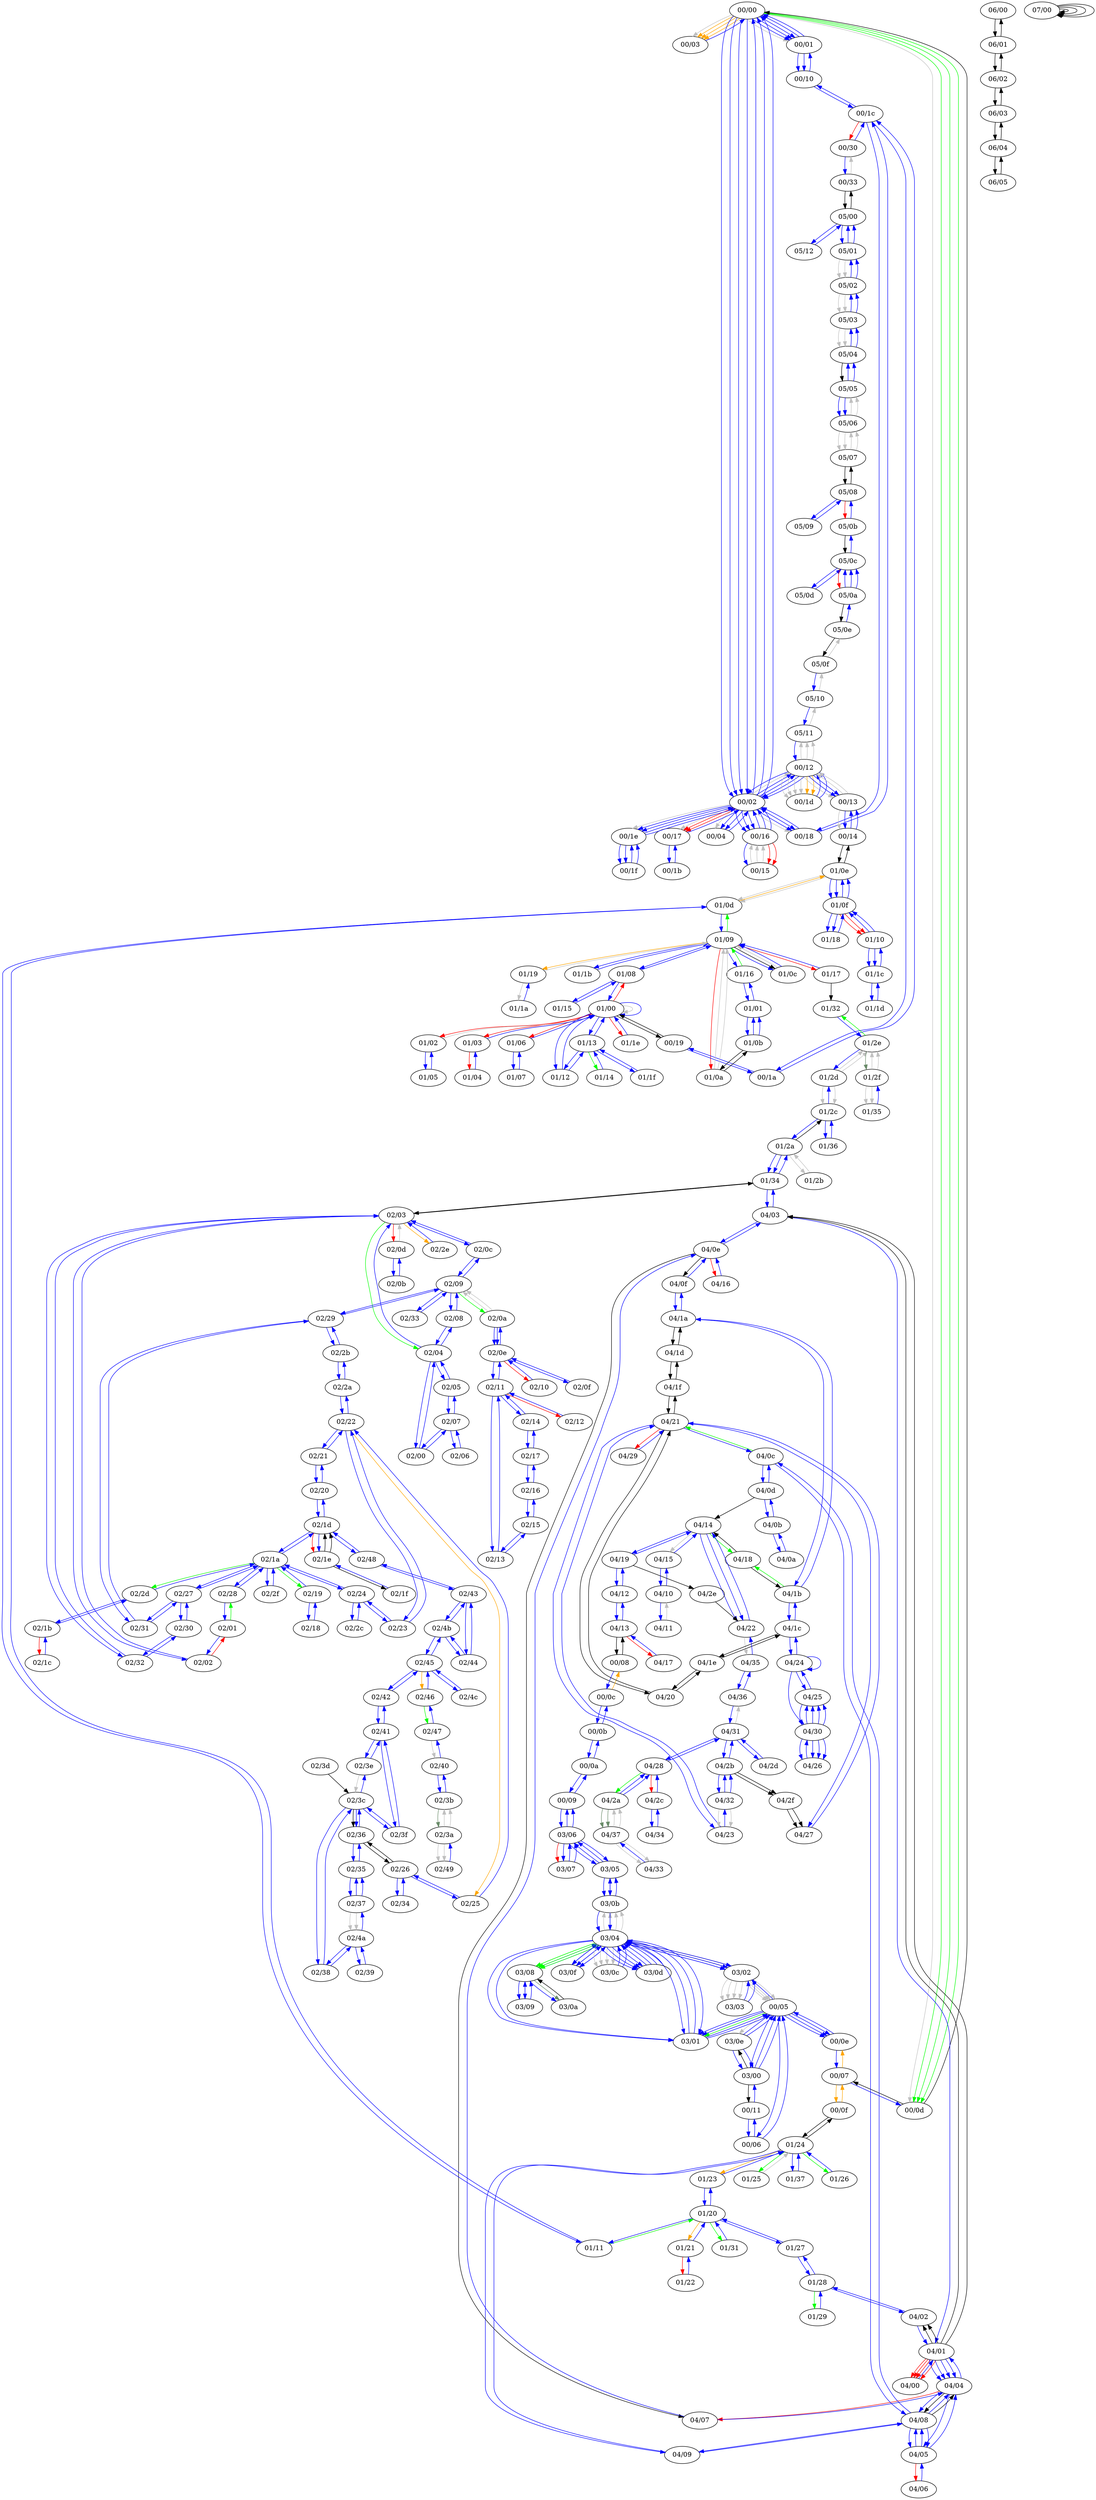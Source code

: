 digraph G {
	"00/00" -> "00/03" [color=grey];
	"00/00" -> "00/03" [color=orange];
	"00/00" -> "00/03" [color=orange];
	"00/00" -> "00/03" [color=orange];
	"00/00" -> "00/01" [color=grey];
	"00/00" -> "00/01" [color=blue];
	"00/00" -> "00/01" [color=blue];
	"00/00" -> "00/01" [color=blue];
	"00/00" -> "00/02" [color=blue];
	"00/00" -> "00/02" [color=blue];
	"00/00" -> "00/02" [color=blue];
	"00/00" -> "00/02" [color=blue];
	"00/00" -> "00/0d" [color=grey];
	"00/00" -> "00/0d" [color=green];
	"00/00" -> "00/0d" [color=green];
	"00/00" -> "00/0d" [color=green];
	"00/01" -> "00/10" [color=blue];
	"00/01" -> "00/10" [color=blue];
	"00/01" -> "00/00" [color=blue];
	"00/01" -> "00/00" [color=blue];
	"00/02" -> "00/18" [color=grey];
	"00/02" -> "00/18" [color=blue];
	"00/02" -> "00/18" [color=blue];
	"00/02" -> "00/00" [color=blue];
	"00/02" -> "00/00" [color=blue];
	"00/02" -> "00/00" [color=blue];
	"00/02" -> "00/04" [color=grey];
	"00/02" -> "00/04" [color=blue];
	"00/02" -> "00/04" [color=blue];
	"00/02" -> "00/16" [color=blue];
	"00/02" -> "00/16" [color=blue];
	"00/02" -> "00/16" [color=blue];
	"00/02" -> "00/1e" [color=grey];
	"00/02" -> "00/1e" [color=blue];
	"00/02" -> "00/1e" [color=blue];
	"00/02" -> "00/17" [color=grey];
	"00/02" -> "00/17" [color=red];
	"00/02" -> "00/17" [color=red];
	"00/02" -> "00/12" [color=grey];
	"00/02" -> "00/12" [color=blue];
	"00/02" -> "00/12" [color=blue];
	"00/03" -> "00/00" [color=blue];
	"00/04" -> "00/02" [color=blue];
	"01/1b" -> "01/09" [color=blue];
	"01/1e" -> "01/00" [color=blue];
	"01/1f" -> "01/13" [color=blue];
	"02/2f" -> "02/1a" [color=blue];
	"02/34" -> "02/26" [color=blue];
	"04/29" -> "04/21" [color=blue];
	"05/0d" -> "05/0c" [color=blue];
	"00/05" -> "03/02" [color=blue];
	"00/05" -> "03/00" [color=blue];
	"00/05" -> "00/06" [color=blue];
	"00/05" -> "00/0e" [color=blue];
	"00/05" -> "03/01" [color=blue];
	"00/05" -> "00/0e" [color=blue];
	"00/05" -> "03/01" [color=blue];
	"00/05" -> "03/0e" [color=grey];
	"00/05" -> "00/0e" [color=blue];
	"00/05" -> "03/01" [color=green];
	"00/06" -> "00/05" [color=blue];
	"00/06" -> "00/11" [color=blue];
	"00/07" -> "00/0d" [color=blue];
	"00/07" -> "00/0e" [color=orange];
	"00/07" -> "00/0f" [color=orange];
	"00/08" -> "00/0c" [color=blue];
	"00/08" -> "04/13" [];
	"00/09" -> "03/06" [color=blue];
	"00/09" -> "00/0a" [color=blue];
	"00/0a" -> "00/09" [color=blue];
	"00/0a" -> "00/0b" [color=blue];
	"00/0b" -> "00/0a" [color=blue];
	"00/0b" -> "00/0c" [color=blue];
	"00/0c" -> "00/0b" [color=blue];
	"00/0c" -> "00/08" [color=orange];
	"00/0d" -> "00/00" [];
	"00/0d" -> "00/07" [];
	"00/0e" -> "00/07" [color=blue];
	"00/0e" -> "00/05" [color=blue];
	"00/0f" -> "00/07" [color=orange];
	"00/0f" -> "01/24" [];
	"00/10" -> "00/1c" [color=blue];
	"00/10" -> "00/01" [color=blue];
	"00/11" -> "00/06" [color=blue];
	"00/11" -> "03/00" [color=blue];
	"00/12" -> "00/02" [color=blue];
	"00/12" -> "00/02" [color=blue];
	"00/12" -> "00/02" [color=blue];
	"00/12" -> "00/1d" [color=grey];
	"00/12" -> "00/1d" [color=grey];
	"00/12" -> "00/1d" [color=grey];
	"00/12" -> "00/1d" [color=grey];
	"00/12" -> "00/1d" [color=orange];
	"00/12" -> "00/1d" [color=orange];
	"00/12" -> "05/11" [color=grey];
	"00/12" -> "05/11" [color=grey];
	"00/12" -> "05/11" [color=grey];
	"00/12" -> "00/13" [color=grey];
	"00/12" -> "00/13" [color=blue];
	"00/12" -> "00/13" [color=blue];
	"00/13" -> "00/12" [color=grey];
	"00/13" -> "00/12" [color=grey];
	"00/13" -> "00/14" [color=grey];
	"00/13" -> "00/14" [color=blue];
	"00/14" -> "00/13" [color=blue];
	"00/14" -> "00/13" [color=blue];
	"00/14" -> "01/0e" [];
	"00/15" -> "00/16" [color=grey];
	"00/15" -> "00/16" [color=grey];
	"00/15" -> "00/16" [color=grey];
	"00/16" -> "00/02" [color=blue];
	"00/16" -> "00/02" [color=blue];
	"00/16" -> "00/02" [color=blue];
	"00/16" -> "00/15" [color=blue];
	"00/16" -> "00/15" [color=red];
	"00/16" -> "00/15" [color=red];
	"00/17" -> "00/02" [color=blue];
	"00/17" -> "00/1b" [color=blue];
	"00/18" -> "00/02" [color=blue];
	"00/18" -> "00/1c" [color=blue];
	"00/19" -> "00/1a" [color=blue];
	"00/19" -> "01/00" [];
	"00/1a" -> "00/19" [color=blue];
	"00/1a" -> "00/1c" [color=blue];
	"00/1b" -> "00/17" [color=blue];
	"04/16" -> "04/0e" [color=blue];
	"00/1c" -> "00/10" [color=blue];
	"00/1c" -> "00/18" [color=blue];
	"00/1c" -> "00/1a" [color=blue];
	"00/1c" -> "00/30" [color=red];
	"00/1d" -> "00/12" [color=blue];
	"00/1d" -> "00/12" [color=blue];
	"00/1e" -> "00/1f" [color=blue];
	"00/1e" -> "00/1f" [color=blue];
	"00/1e" -> "00/02" [color=blue];
	"00/1e" -> "00/02" [color=blue];
	"00/1f" -> "00/1e" [color=blue];
	"00/1f" -> "00/1e" [color=blue];
	"01/00" -> "01/02" [color=red];
	"01/00" -> "01/03" [color=red];
	"01/00" -> "01/1e" [color=red];
	"01/00" -> "01/06" [color=red];
	"01/00" -> "01/08" [color=red];
	"01/00" -> "01/00" [color=grey];
	"01/00" -> "01/00" [color=blue];
	"01/00" -> "01/12" [color=blue];
	"01/00" -> "01/13" [color=blue];
	"01/00" -> "00/19" [];
	"01/01" -> "01/0b" [color=blue];
	"01/01" -> "01/16" [color=blue];
	"01/02" -> "01/05" [color=blue];
	"01/02" -> "01/00" [color=grey];
	"01/03" -> "01/00" [color=blue];
	"01/03" -> "01/04" [color=red];
	"01/04" -> "01/03" [color=blue];
	"01/05" -> "01/02" [color=blue];
	"02/2e" -> "02/03" [color=blue];
	"03/09" -> "03/08" [color=blue];
	"03/09" -> "03/08" [color=blue];
	"01/06" -> "01/00" [color=blue];
	"01/06" -> "01/07" [color=blue];
	"01/07" -> "01/06" [color=blue];
	"01/08" -> "01/00" [color=blue];
	"01/08" -> "01/09" [color=blue];
	"01/08" -> "01/15" [color=blue];
	"01/09" -> "01/1b" [color=blue];
	"01/09" -> "01/0a" [color=red];
	"01/09" -> "01/08" [color=blue];
	"01/09" -> "01/0c" [color=blue];
	"01/09" -> "01/19" [color=orange];
	"01/09" -> "01/16" [color=blue];
	"01/09" -> "01/0d" [color=green];
	"01/09" -> "01/17" [color=red];
	"01/09" -> "01/0c" [];
	"01/0a" -> "01/09" [color=grey];
	"01/0a" -> "01/09" [color=grey];
	"01/0a" -> "01/0b" [];
	"01/0b" -> "01/01" [color=blue];
	"01/0b" -> "01/01" [color=blue];
	"01/0b" -> "01/0a" [];
	"01/0c" -> "01/09" [color=grey];
	"01/0c" -> "01/09" [color=blue];
	"01/0d" -> "01/09" [color=blue];
	"01/0d" -> "01/0e" [color=orange];
	"01/0d" -> "01/11" [color=blue];
	"01/0e" -> "01/0d" [color=grey];
	"01/0e" -> "01/0d" [color=grey];
	"01/0e" -> "01/0f" [color=blue];
	"01/0e" -> "01/0f" [color=blue];
	"01/0e" -> "00/14" [];
	"01/0f" -> "01/0e" [color=blue];
	"01/0f" -> "01/0e" [color=blue];
	"01/0f" -> "01/10" [color=red];
	"01/0f" -> "01/10" [color=red];
	"01/0f" -> "01/18" [color=blue];
	"01/0f" -> "01/18" [color=blue];
	"01/10" -> "01/1c" [color=blue];
	"01/10" -> "01/1c" [color=blue];
	"01/10" -> "01/0f" [color=blue];
	"01/10" -> "01/0f" [color=blue];
	"01/11" -> "01/0d" [color=blue];
	"01/11" -> "01/20" [color=green];
	"01/12" -> "01/13" [color=blue];
	"01/12" -> "01/00" [color=blue];
	"01/13" -> "01/14" [color=green];
	"01/13" -> "01/12" [color=blue];
	"01/13" -> "01/1f" [color=blue];
	"01/13" -> "01/00" [color=blue];
	"01/14" -> "01/13" [color=blue];
	"01/15" -> "01/08" [color=blue];
	"01/31" -> "01/20" [color=blue];
	"01/16" -> "01/09" [color=green];
	"01/16" -> "01/01" [color=blue];
	"01/17" -> "01/09" [color=blue];
	"01/17" -> "01/32" [];
	"01/18" -> "01/0f" [color=blue];
	"01/19" -> "01/09" [color=grey];
	"01/19" -> "01/1a" [color=grey];
	"01/1a" -> "01/19" [color=blue];
	"01/1c" -> "01/1d" [color=blue];
	"01/1c" -> "01/10" [color=blue];
	"01/1d" -> "01/1c" [color=blue];
	"01/20" -> "01/23" [color=blue];
	"01/20" -> "01/11" [color=blue];
	"01/20" -> "01/21" [color=orange];
	"01/20" -> "01/31" [color=green];
	"01/20" -> "01/27" [color=blue];
	"01/21" -> "01/22" [color=red];
	"01/21" -> "01/20" [color=blue];
	"01/22" -> "01/21" [color=blue];
	"01/23" -> "01/20" [color=blue];
	"01/23" -> "01/24" [color=blue];
	"01/24" -> "01/25" [color=green];
	"01/24" -> "04/09" [color=blue];
	"01/24" -> "01/37" [color=blue];
	"01/24" -> "01/23" [color=orange];
	"01/24" -> "01/26" [color=green];
	"01/24" -> "00/0f" [];
	"01/25" -> "01/24" [color=grey];
	"01/26" -> "01/24" [color=blue];
	"01/27" -> "01/20" [color=blue];
	"01/27" -> "01/28" [color=blue];
	"01/28" -> "01/29" [color=green];
	"01/28" -> "01/27" [color=blue];
	"01/28" -> "04/02" [color=blue];
	"01/29" -> "01/28" [color=blue];
	"01/2a" -> "01/34" [color=blue];
	"01/2a" -> "01/34" [color=blue];
	"01/2a" -> "01/2b" [color=grey];
	"01/2a" -> "01/2c" [];
	"01/2b" -> "01/2a" [color=grey];
	"01/2c" -> "01/36" [color=blue];
	"01/2c" -> "01/2a" [color=blue];
	"01/2c" -> "01/2d" [color=blue];
	"01/2d" -> "01/2c" [color=grey];
	"01/2d" -> "01/2c" [color=grey];
	"01/2d" -> "01/2e" [color=grey];
	"01/2d" -> "01/2e" [color=grey];
	"01/2e" -> "01/32" [color=green];
	"01/2e" -> "01/2d" [color=blue];
	"01/2e" -> "01/2f" [color=darkseagreen4];
	"01/2f" -> "01/2e" [color=grey];
	"01/2f" -> "01/2e" [color=grey];
	"01/2f" -> "01/35" [color=grey];
	"01/2f" -> "01/35" [color=grey];
	"00/30" -> "00/1c" [color=blue];
	"00/30" -> "00/33" [color=blue];
	"01/32" -> "01/2e" [color=blue];
	"00/33" -> "00/30" [color=grey];
	"00/33" -> "05/00" [];
	"01/34" -> "04/03" [color=blue];
	"01/34" -> "01/2a" [color=blue];
	"01/34" -> "02/03" [];
	"01/35" -> "01/2f" [color=blue];
	"01/36" -> "01/2c" [color=blue];
	"01/37" -> "01/24" [color=blue];
	"02/0f" -> "02/0e" [color=blue];
	"02/33" -> "02/09" [color=blue];
	"02/4c" -> "02/45" [color=blue];
	"03/0f" -> "03/04" [color=blue];
	"03/0f" -> "03/04" [color=blue];
	"04/00" -> "04/01" [color=blue];
	"04/17" -> "04/13" [color=blue];
	"05/12" -> "05/00" [color=blue];
	"02/00" -> "02/07" [color=blue];
	"02/00" -> "02/04" [color=blue];
	"02/01" -> "02/02" [color=blue];
	"02/01" -> "02/28" [color=green];
	"02/02" -> "02/03" [color=blue];
	"02/02" -> "02/01" [color=red];
	"02/03" -> "02/04" [color=green];
	"02/03" -> "02/02" [color=blue];
	"02/03" -> "02/2e" [color=orange];
	"02/03" -> "02/0d" [color=red];
	"02/03" -> "02/32" [color=blue];
	"02/03" -> "02/0c" [color=blue];
	"02/03" -> "01/34" [];
	"02/04" -> "02/05" [color=blue];
	"02/04" -> "02/00" [color=blue];
	"02/04" -> "02/03" [color=blue];
	"02/04" -> "02/08" [color=blue];
	"02/05" -> "02/07" [color=blue];
	"02/05" -> "02/04" [color=blue];
	"02/06" -> "02/07" [color=blue];
	"02/07" -> "02/05" [color=blue];
	"02/07" -> "02/06" [color=blue];
	"02/07" -> "02/00" [color=blue];
	"02/08" -> "02/04" [color=blue];
	"02/08" -> "02/09" [color=blue];
	"02/09" -> "02/08" [color=blue];
	"02/09" -> "02/0c" [color=blue];
	"02/09" -> "02/33" [color=blue];
	"02/09" -> "02/29" [color=blue];
	"02/09" -> "02/0a" [color=green];
	"02/0a" -> "02/09" [color=grey];
	"02/0a" -> "02/09" [color=grey];
	"02/0a" -> "02/0e" [color=blue];
	"02/0a" -> "02/0e" [color=blue];
	"02/0b" -> "02/0d" [color=blue];
	"02/0c" -> "02/03" [color=blue];
	"02/0c" -> "02/09" [color=blue];
	"02/0d" -> "02/03" [color=grey];
	"02/0d" -> "02/0b" [color=blue];
	"02/0e" -> "02/10" [color=red];
	"02/0e" -> "02/0a" [color=blue];
	"02/0e" -> "02/0f" [color=blue];
	"02/0e" -> "02/11" [color=blue];
	"02/10" -> "02/0e" [color=blue];
	"02/11" -> "02/0e" [color=blue];
	"02/11" -> "02/13" [color=blue];
	"02/11" -> "02/12" [color=red];
	"02/11" -> "02/14" [color=blue];
	"02/12" -> "02/11" [color=blue];
	"02/13" -> "02/15" [color=blue];
	"02/13" -> "02/11" [color=blue];
	"02/14" -> "02/17" [color=blue];
	"02/14" -> "02/11" [color=blue];
	"02/15" -> "02/13" [color=blue];
	"02/15" -> "02/16" [color=blue];
	"02/16" -> "02/17" [color=blue];
	"02/16" -> "02/15" [color=blue];
	"02/17" -> "02/16" [color=blue];
	"02/17" -> "02/14" [color=blue];
	"02/18" -> "02/19" [color=blue];
	"02/19" -> "02/18" [color=blue];
	"02/19" -> "02/1a" [color=blue];
	"02/1a" -> "02/19" [color=green];
	"02/1a" -> "02/2d" [color=green];
	"02/1a" -> "02/2f" [color=blue];
	"02/1a" -> "02/1d" [color=blue];
	"02/1a" -> "02/28" [color=blue];
	"02/1a" -> "02/27" [color=blue];
	"02/1a" -> "02/24" [color=blue];
	"02/1b" -> "02/2d" [color=blue];
	"02/1b" -> "02/1c" [color=red];
	"02/1c" -> "02/1b" [color=blue];
	"02/1d" -> "02/1a" [color=blue];
	"02/1d" -> "02/48" [color=blue];
	"02/1d" -> "02/1e" [color=red];
	"02/1d" -> "02/1e" [color=blue];
	"02/1d" -> "02/20" [color=blue];
	"02/1e" -> "02/1d" [];
	"02/1e" -> "02/1d" [];
	"02/1e" -> "02/1f" [];
	"02/1f" -> "02/1e" [color=blue];
	"02/20" -> "02/1d" [color=blue];
	"02/20" -> "02/21" [color=blue];
	"02/21" -> "02/20" [color=blue];
	"02/21" -> "02/22" [color=blue];
	"02/22" -> "02/23" [color=blue];
	"02/22" -> "02/21" [color=blue];
	"02/22" -> "02/2a" [color=blue];
	"02/22" -> "02/25" [color=orange];
	"02/23" -> "02/24" [color=blue];
	"02/23" -> "02/22" [color=blue];
	"02/24" -> "02/1a" [color=blue];
	"02/24" -> "02/2c" [color=blue];
	"02/24" -> "02/23" [color=blue];
	"02/25" -> "02/26" [color=blue];
	"02/25" -> "02/22" [color=blue];
	"02/26" -> "02/34" [color=blue];
	"02/26" -> "02/25" [color=blue];
	"02/26" -> "02/36" [];
	"02/27" -> "02/30" [color=blue];
	"02/27" -> "02/1a" [color=blue];
	"02/27" -> "02/31" [color=blue];
	"02/28" -> "02/01" [color=blue];
	"02/28" -> "02/1a" [color=blue];
	"02/29" -> "02/31" [color=blue];
	"02/29" -> "02/09" [color=blue];
	"02/29" -> "02/2b" [color=blue];
	"02/2a" -> "02/2b" [color=blue];
	"02/2a" -> "02/22" [color=blue];
	"02/2b" -> "02/29" [color=blue];
	"02/2b" -> "02/2a" [color=blue];
	"02/2c" -> "02/24" [color=blue];
	"02/2d" -> "02/1b" [color=blue];
	"02/2d" -> "02/1a" [color=blue];
	"02/30" -> "02/32" [color=blue];
	"02/30" -> "02/27" [color=blue];
	"02/31" -> "02/27" [color=blue];
	"02/31" -> "02/29" [color=blue];
	"02/32" -> "02/03" [color=blue];
	"02/32" -> "02/30" [color=blue];
	"04/2c" -> "04/28" [color=blue];
	"04/2c" -> "04/34" [color=blue];
	"02/35" -> "02/36" [color=blue];
	"02/35" -> "02/37" [color=blue];
	"02/36" -> "02/35" [color=blue];
	"02/36" -> "02/3c" [color=blue];
	"02/36" -> "02/26" [];
	"02/37" -> "02/35" [color=blue];
	"02/37" -> "02/35" [color=blue];
	"02/37" -> "02/4a" [color=grey];
	"02/37" -> "02/4a" [color=grey];
	"02/38" -> "02/4a" [color=blue];
	"02/38" -> "02/3c" [color=blue];
	"02/39" -> "02/4a" [color=blue];
	"04/34" -> "04/2c" [color=blue];
	"02/3a" -> "02/3b" [color=grey];
	"02/3a" -> "02/3b" [color=grey];
	"02/3a" -> "02/49" [color=grey];
	"02/3a" -> "02/49" [color=grey];
	"02/3b" -> "02/3a" [color=darkseagreen4];
	"02/3b" -> "02/40" [color=blue];
	"02/3c" -> "02/3e" [color=blue];
	"02/3c" -> "02/36" [color=blue];
	"02/3c" -> "02/38" [color=blue];
	"02/3c" -> "02/3f" [color=blue];
	"02/3c" -> "02/36" [];
	"02/3d" -> "02/3c" [];
	"02/3e" -> "02/41" [color=blue];
	"02/3e" -> "02/3c" [color=grey];
	"02/3f" -> "02/3c" [color=blue];
	"02/3f" -> "02/41" [color=blue];
	"02/40" -> "02/3b" [color=blue];
	"02/40" -> "02/47" [color=blue];
	"02/41" -> "02/3e" [color=blue];
	"02/41" -> "02/42" [color=blue];
	"02/41" -> "02/3f" [color=blue];
	"02/42" -> "02/45" [color=blue];
	"02/42" -> "02/41" [color=blue];
	"02/43" -> "02/48" [color=blue];
	"02/43" -> "02/44" [color=blue];
	"02/43" -> "02/4b" [color=blue];
	"02/44" -> "02/43" [color=blue];
	"02/44" -> "02/4b" [color=blue];
	"02/45" -> "02/42" [color=blue];
	"02/45" -> "02/4b" [color=blue];
	"02/45" -> "02/4c" [color=blue];
	"02/45" -> "02/46" [color=orange];
	"02/46" -> "02/45" [color=blue];
	"02/46" -> "02/47" [color=green];
	"02/47" -> "02/40" [color=grey];
	"02/47" -> "02/46" [color=blue];
	"02/48" -> "02/1d" [color=blue];
	"02/48" -> "02/43" [color=blue];
	"02/49" -> "02/3a" [color=blue];
	"02/4a" -> "02/38" [color=blue];
	"02/4a" -> "02/39" [color=blue];
	"02/4a" -> "02/37" [color=blue];
	"02/4b" -> "02/43" [color=blue];
	"02/4b" -> "02/44" [color=blue];
	"02/4b" -> "02/45" [color=blue];
	"03/00" -> "00/05" [color=blue];
	"03/00" -> "00/05" [color=blue];
	"03/00" -> "00/11" [];
	"03/00" -> "03/0e" [];
	"03/01" -> "00/05" [color=blue];
	"03/01" -> "00/05" [color=blue];
	"03/01" -> "03/04" [color=blue];
	"03/01" -> "03/04" [color=blue];
	"03/02" -> "00/05" [color=grey];
	"03/02" -> "00/05" [color=grey];
	"03/02" -> "03/03" [color=grey];
	"03/02" -> "03/03" [color=grey];
	"03/02" -> "03/04" [];
	"03/02" -> "00/05" [color=grey];
	"03/02" -> "00/05" [color=grey];
	"03/02" -> "03/03" [color=grey];
	"03/02" -> "03/03" [color=grey];
	"03/02" -> "03/04" [];
	"03/03" -> "03/02" [color=blue];
	"03/03" -> "03/02" [color=blue];
	"03/04" -> "03/02" [color=blue];
	"03/04" -> "03/02" [color=blue];
	"03/04" -> "03/01" [color=blue];
	"03/04" -> "03/01" [color=blue];
	"03/04" -> "03/0f" [color=blue];
	"03/04" -> "03/0f" [color=blue];
	"03/04" -> "03/0b" [color=grey];
	"03/04" -> "03/0b" [color=grey];
	"03/04" -> "03/0c" [color=grey];
	"03/04" -> "03/0c" [color=grey];
	"03/04" -> "03/0d" [color=blue];
	"03/04" -> "03/0d" [color=blue];
	"03/04" -> "03/08" [color=green];
	"03/04" -> "03/08" [color=green];
	"03/04" -> "03/02" [color=blue];
	"03/04" -> "03/02" [color=blue];
	"03/04" -> "03/01" [color=blue];
	"03/04" -> "03/01" [color=blue];
	"03/04" -> "03/0f" [color=blue];
	"03/04" -> "03/0f" [color=blue];
	"03/04" -> "03/0b" [color=grey];
	"03/04" -> "03/0b" [color=grey];
	"03/04" -> "03/0c" [color=grey];
	"03/04" -> "03/0c" [color=grey];
	"03/04" -> "03/0d" [color=blue];
	"03/04" -> "03/0d" [color=blue];
	"03/04" -> "03/08" [color=green];
	"03/04" -> "03/08" [color=green];
	"03/05" -> "03/0b" [color=blue];
	"03/05" -> "03/0b" [color=blue];
	"03/05" -> "03/06" [color=blue];
	"03/05" -> "03/06" [color=blue];
	"03/06" -> "03/07" [color=red];
	"03/06" -> "03/07" [color=blue];
	"03/06" -> "00/09" [color=blue];
	"03/06" -> "00/09" [color=blue];
	"03/06" -> "03/05" [color=blue];
	"03/06" -> "03/05" [color=blue];
	"03/07" -> "03/06" [color=blue];
	"03/07" -> "03/06" [color=blue];
	"03/08" -> "03/04" [color=blue];
	"03/08" -> "03/04" [color=blue];
	"03/08" -> "03/09" [color=blue];
	"03/08" -> "03/09" [color=blue];
	"03/08" -> "03/0a" [color=blue];
	"03/08" -> "03/0a" [color=darkseagreen4];
	"03/0a" -> "03/08" [];
	"03/0b" -> "03/04" [color=blue];
	"03/0b" -> "03/04" [color=blue];
	"03/0b" -> "03/05" [color=blue];
	"03/0b" -> "03/05" [color=blue];
	"03/0c" -> "03/04" [color=blue];
	"03/0c" -> "03/04" [color=blue];
	"03/0d" -> "03/04" [color=blue];
	"03/0d" -> "03/04" [color=blue];
	"03/0d" -> "03/04" [color=blue];
	"03/0d" -> "03/04" [color=blue];
	"03/0e" -> "00/05" [color=blue];
	"03/0e" -> "00/05" [color=blue];
	"03/0e" -> "03/00" [color=blue];
	"03/0e" -> "03/00" [color=blue];
	"04/01" -> "04/04" [color=blue];
	"04/01" -> "04/04" [color=blue];
	"04/01" -> "04/00" [color=red];
	"04/01" -> "04/00" [color=red];
	"04/01" -> "04/02" [];
	"04/01" -> "04/03" [];
	"04/01" -> "04/04" [color=blue];
	"04/01" -> "04/04" [color=blue];
	"04/01" -> "04/00" [color=red];
	"04/01" -> "04/00" [color=red];
	"04/01" -> "04/02" [];
	"04/01" -> "04/03" [];
	"04/02" -> "01/28" [color=blue];
	"04/02" -> "04/01" [color=blue];
	"04/03" -> "04/0e" [color=blue];
	"04/03" -> "04/01" [color=blue];
	"04/03" -> "01/34" [color=blue];
	"04/04" -> "04/08" [color=blue];
	"04/04" -> "04/05" [color=blue];
	"04/04" -> "04/07" [color=red];
	"04/04" -> "04/01" [color=blue];
	"04/04" -> "04/08" [];
	"04/05" -> "04/08" [color=blue];
	"04/05" -> "04/08" [color=blue];
	"04/05" -> "04/04" [color=blue];
	"04/05" -> "04/06" [color=red];
	"04/06" -> "04/05" [color=blue];
	"04/07" -> "04/04" [color=blue];
	"04/07" -> "04/0e" [color=blue];
	"04/08" -> "04/09" [color=blue];
	"04/08" -> "04/04" [color=blue];
	"04/08" -> "04/0c" [color=blue];
	"04/08" -> "04/05" [color=blue];
	"04/08" -> "04/05" [color=blue];
	"04/08" -> "04/04" [];
	"04/09" -> "01/24" [color=blue];
	"04/09" -> "04/08" [color=blue];
	"04/0a" -> "04/0b" [color=blue];
	"04/0b" -> "04/0a" [color=blue];
	"04/0b" -> "04/0d" [color=blue];
	"04/0c" -> "04/0d" [color=blue];
	"04/0c" -> "04/08" [color=blue];
	"04/0c" -> "04/21" [color=green];
	"04/0d" -> "04/0b" [color=blue];
	"04/0d" -> "04/0c" [color=blue];
	"04/0d" -> "04/14" [];
	"04/0e" -> "04/03" [color=blue];
	"04/0e" -> "04/16" [color=red];
	"04/0e" -> "04/07" [];
	"04/0e" -> "04/0f" [];
	"04/0f" -> "04/0e" [color=blue];
	"04/0f" -> "04/1a" [color=blue];
	"04/10" -> "04/15" [color=blue];
	"04/10" -> "04/11" [color=blue];
	"04/11" -> "04/10" [color=grey];
	"04/12" -> "04/19" [color=blue];
	"04/12" -> "04/13" [color=blue];
	"04/13" -> "04/17" [color=red];
	"04/13" -> "04/12" [color=blue];
	"04/13" -> "00/08" [];
	"04/14" -> "04/15" [color=grey];
	"04/14" -> "04/22" [color=blue];
	"04/14" -> "04/18" [color=green];
	"04/14" -> "04/19" [color=blue];
	"04/14" -> "04/22" [color=blue];
	"04/15" -> "04/10" [color=blue];
	"04/15" -> "04/14" [color=blue];
	"04/18" -> "04/1b" [];
	"04/18" -> "04/14" [];
	"04/19" -> "04/14" [color=blue];
	"04/19" -> "04/12" [color=blue];
	"04/19" -> "04/2e" [];
	"04/1a" -> "04/0f" [color=blue];
	"04/1a" -> "04/1b" [color=blue];
	"04/1a" -> "04/1d" [];
	"04/1b" -> "04/18" [color=green];
	"04/1b" -> "04/1a" [color=blue];
	"04/1b" -> "04/1c" [color=blue];
	"04/1c" -> "04/1b" [color=blue];
	"04/1c" -> "04/24" [color=blue];
	"04/1c" -> "04/1e" [];
	"04/1d" -> "04/1f" [];
	"04/1d" -> "04/1a" [];
	"04/1e" -> "04/20" [];
	"04/1e" -> "04/1c" [];
	"04/1f" -> "04/21" [];
	"04/1f" -> "04/1d" [];
	"04/20" -> "04/21" [];
	"04/20" -> "04/1e" [];
	"04/21" -> "04/23" [color=blue];
	"04/21" -> "04/0c" [color=blue];
	"04/21" -> "04/27" [color=blue];
	"04/21" -> "04/29" [color=red];
	"04/21" -> "04/1f" [];
	"04/21" -> "04/20" [];
	"04/22" -> "04/14" [color=blue];
	"04/22" -> "04/35" [color=grey];
	"04/23" -> "04/32" [color=blue];
	"04/23" -> "04/21" [color=blue];
	"04/24" -> "04/30" [color=blue];
	"04/24" -> "04/1c" [color=blue];
	"04/24" -> "04/25" [color=blue];
	"04/24" -> "04/24" [color=blue];
	"04/25" -> "04/30" [color=blue];
	"04/25" -> "04/24" [color=blue];
	"04/26" -> "04/30" [color=blue];
	"04/27" -> "04/21" [color=blue];
	"04/28" -> "04/31" [color=blue];
	"04/28" -> "04/2c" [color=red];
	"04/28" -> "04/2a" [color=green];
	"04/2a" -> "04/28" [color=blue];
	"04/2a" -> "04/28" [color=blue];
	"04/2a" -> "04/37" [color=darkseagreen4];
	"04/2a" -> "04/37" [color=darkseagreen4];
	"04/2b" -> "04/32" [color=blue];
	"04/2b" -> "04/31" [color=blue];
	"04/2b" -> "04/2f" [];
	"04/2b" -> "04/2f" [];
	"04/2d" -> "04/31" [color=blue];
	"04/2e" -> "04/22" [];
	"04/2f" -> "04/27" [];
	"04/2f" -> "04/27" [];
	"04/30" -> "04/25" [color=blue];
	"04/30" -> "04/25" [color=blue];
	"04/30" -> "04/26" [color=blue];
	"04/30" -> "04/26" [color=blue];
	"04/30" -> "04/25" [color=blue];
	"04/30" -> "04/25" [color=blue];
	"04/30" -> "04/26" [color=blue];
	"04/30" -> "04/26" [color=blue];
	"04/31" -> "04/28" [color=blue];
	"04/31" -> "04/36" [color=grey];
	"04/31" -> "04/2b" [color=blue];
	"04/31" -> "04/2d" [color=blue];
	"04/32" -> "04/23" [color=grey];
	"04/32" -> "04/23" [color=grey];
	"04/32" -> "04/2b" [color=blue];
	"04/32" -> "04/2b" [color=blue];
	"04/33" -> "04/37" [color=blue];
	"04/35" -> "04/36" [color=blue];
	"04/35" -> "04/22" [color=blue];
	"04/36" -> "04/35" [color=blue];
	"04/36" -> "04/31" [color=blue];
	"04/37" -> "04/2a" [color=grey];
	"04/37" -> "04/2a" [color=grey];
	"04/37" -> "04/33" [color=grey];
	"04/37" -> "04/33" [color=grey];
	"05/00" -> "05/01" [color=blue];
	"05/00" -> "05/12" [color=blue];
	"05/00" -> "00/33" [];
	"05/01" -> "05/02" [color=grey];
	"05/01" -> "05/02" [color=grey];
	"05/01" -> "05/00" [color=blue];
	"05/01" -> "05/00" [color=blue];
	"05/02" -> "05/01" [color=blue];
	"05/02" -> "05/01" [color=blue];
	"05/02" -> "05/03" [color=grey];
	"05/02" -> "05/03" [color=grey];
	"05/03" -> "05/02" [color=blue];
	"05/03" -> "05/02" [color=blue];
	"05/03" -> "05/04" [color=grey];
	"05/03" -> "05/04" [color=grey];
	"05/04" -> "05/03" [color=blue];
	"05/04" -> "05/03" [color=blue];
	"05/04" -> "05/05" [];
	"05/05" -> "05/04" [color=blue];
	"05/05" -> "05/04" [color=blue];
	"05/05" -> "05/06" [color=blue];
	"05/05" -> "05/06" [color=blue];
	"05/06" -> "05/07" [color=grey];
	"05/06" -> "05/07" [color=grey];
	"05/06" -> "05/05" [color=grey];
	"05/06" -> "05/05" [color=grey];
	"05/07" -> "05/06" [color=grey];
	"05/07" -> "05/06" [color=grey];
	"05/07" -> "05/08" [];
	"05/08" -> "05/09" [color=blue];
	"05/08" -> "05/0b" [color=red];
	"05/08" -> "05/07" [];
	"05/09" -> "05/08" [color=blue];
	"05/0a" -> "05/0c" [color=blue];
	"05/0a" -> "05/0c" [color=blue];
	"05/0a" -> "05/0c" [color=blue];
	"05/0a" -> "05/0e" [];
	"05/0b" -> "05/08" [color=blue];
	"05/0b" -> "05/0c" [];
	"05/0c" -> "05/0b" [color=blue];
	"05/0c" -> "05/0d" [color=blue];
	"05/0c" -> "05/0a" [color=red];
	"05/0e" -> "05/0a" [color=blue];
	"05/0e" -> "05/0f" [];
	"05/0f" -> "05/0e" [color=grey];
	"05/0f" -> "05/10" [color=blue];
	"05/10" -> "05/11" [color=blue];
	"05/10" -> "05/0f" [color=grey];
	"05/11" -> "00/12" [color=blue];
	"05/11" -> "05/10" [color=grey];
	"06/00" -> "06/01" [];
	"06/01" -> "06/00" [];
	"06/01" -> "06/02" [];
	"06/02" -> "06/01" [];
	"06/02" -> "06/03" [];
	"06/03" -> "06/02" [];
	"06/03" -> "06/04" [];
	"06/04" -> "06/03" [];
	"06/04" -> "06/05" [];
	"06/05" -> "06/04" [];
	"07/00" -> "07/00" [];
	"07/00" -> "07/00" [];
	"07/00" -> "07/00" [];
	"07/00" -> "07/00" [];
}
